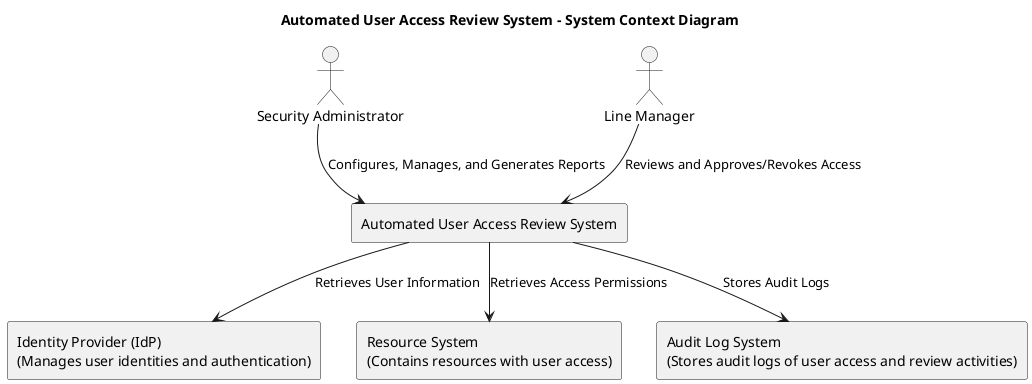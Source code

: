 [Diagram Link] (https://uml.planttext.com/plantuml/png/ZPD1QyCm38NlWVm7aLCBAxllC1es68KEIijkkvX4pSGQkzXAk_xxoLRIBLjNThCb-zFBUyuyiF7SjRiyO-8TGjcnQmrZ3Iy1FPHLXI706W-4HzYS0cCBis7nu2pZ1yCZcSQRDi_op5JiF1GRh3fFV8AoRibIO6-aNe09O6BbV7195k7PMDEWjbjTHvR7YerjH5Nn3raAJmsjQtc4MTHeESfQUNUWMaYJHRsQljg9IWZGHJpfCPAziJMOZjzYeJ9CpaxJeFx8QG2DngmnkCvNs2iJV7JAa0tW-rQ08_6RZbFHoXtw5yINNKqCIzTyOJVYOHIPEZlN173RxymatwjBOZWTqaVff7H9Q2crc0dCPlSN38GxA4J-bffEPjtqOSaYif_GeaIBCOkzynoAFEiJl8BJlQehztkn4CEj5DsxW3JR8hwGNtSZygVp2cHFA1Hz7WkxTRvDQVtD6JizflJlQuM-fH04SqNFu6Caz7cSauhNycoEjaw_s2S0)

@startuml
title Automated User Access Review System - System Context Diagram

actor "Security Administrator" as admin
actor "Line Manager" as manager

rectangle "Automated User Access Review System" as accessReviewSystem
rectangle "Identity Provider (IdP)\n(Manages user identities and authentication)" as identityProvider
rectangle "Resource System\n(Contains resources with user access)" as resourceSystem
rectangle "Audit Log System\n(Stores audit logs of user access and review activities)" as auditLog

admin --> accessReviewSystem : "Configures, Manages, and Generates Reports"
manager --> accessReviewSystem : "Reviews and Approves/Revokes Access"
accessReviewSystem --> identityProvider : "Retrieves User Information"
accessReviewSystem --> resourceSystem : "Retrieves Access Permissions"
accessReviewSystem --> auditLog : "Stores Audit Logs"

@enduml
